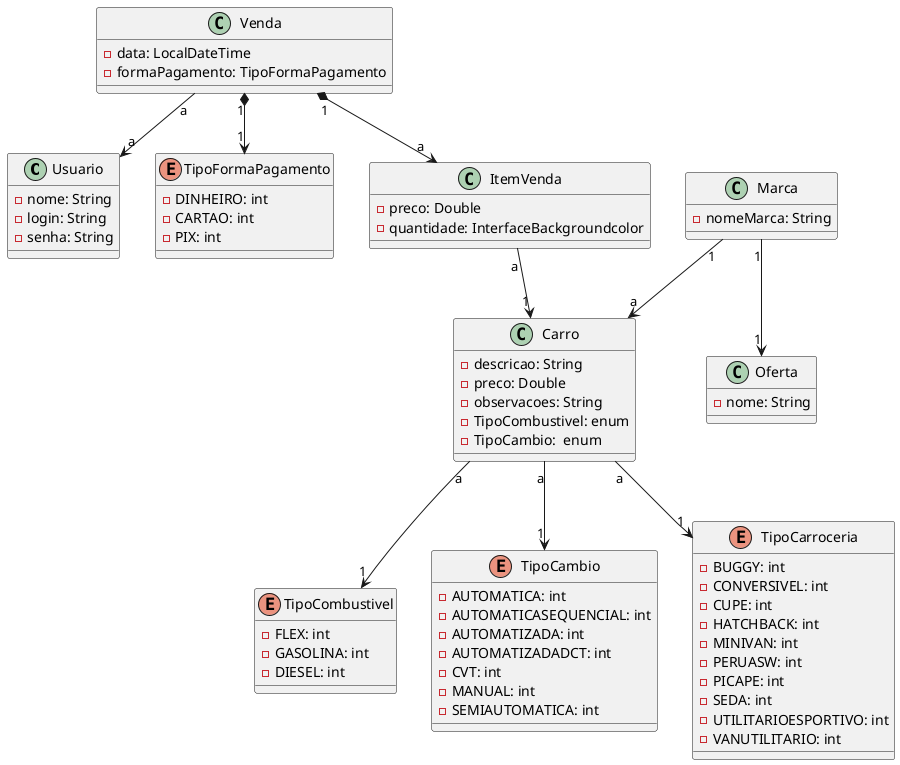 @startuml carros esquema uml

class Usuario{
     -nome: String
     -login: String
     -senha: String
}

Class Marca{
     -nomeMarca: String

}

class Carro{
     - descricao: String
     - preco: Double
     - observacoes: String
     - TipoCombustivel: enum
     - TipoCambio:  enum

}
enum TipoCombustivel{
     - FLEX: int
     - GASOLINA: int
     - DIESEL: int
}
enum TipoCambio{
     - AUTOMATICA: int
     - AUTOMATICASEQUENCIAL: int
     - AUTOMATIZADA: int
     - AUTOMATIZADADCT: int
     - CVT: int
     - MANUAL: int
     - SEMIAUTOMATICA: int
}
enum TipoCarroceria{
     - BUGGY: int
     - CONVERSIVEL: int
     - CUPE: int
     - HATCHBACK: int
     - MINIVAN: int
     - PERUASW: int
     - PICAPE: int
     - SEDA: int
     - UTILITARIOESPORTIVO: int
     - VANUTILITARIO: int
}

class Venda{
     - data: LocalDateTime
     - formaPagamento: TipoFormaPagamento

}

enum TipoFormaPagamento{
     - DINHEIRO: int
     - CARTAO: int
     - PIX: int
}

class ItemVenda{
     - preco: Double
     - quantidade: InterfaceBackgroundcolor
}

class Oferta{
     - nome: String
}

Carro "a" --> "1" TipoCombustivel
Carro "a" --> "1" TipoCambio
Carro "a" --> "1" TipoCarroceria
Venda "1" *--> "a" ItemVenda
Venda "1" *--> "1" TipoFormaPagamento
Venda "a" --> "a" Usuario
ItemVenda "a"--> "1" Carro
Marca "1" --> "a" Carro
Marca "1" --> "1" Oferta

@enduml